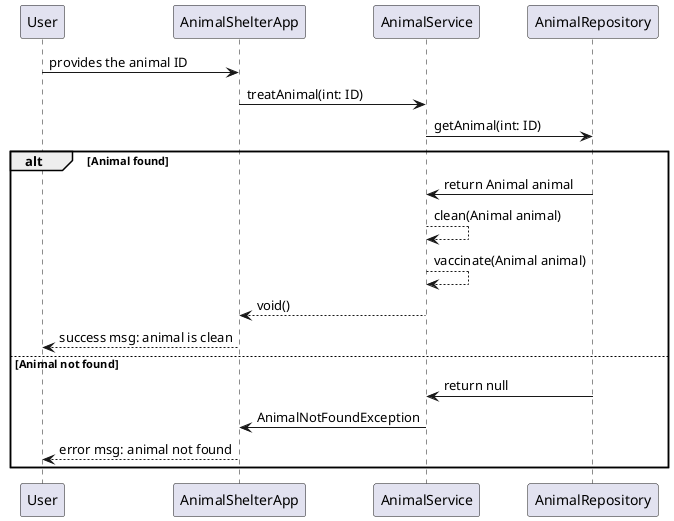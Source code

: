 @startuml

User -> AnimalShelterApp : provides the animal ID
AnimalShelterApp -> AnimalService : treatAnimal(int: ID)
AnimalService -> AnimalRepository : getAnimal(int: ID)

alt Animal found
AnimalService <- AnimalRepository : return Animal animal
AnimalService --> AnimalService : clean(Animal animal)
AnimalService --> AnimalService : vaccinate(Animal animal)
AnimalShelterApp <-- AnimalService : void()
User <-- AnimalShelterApp : success msg: animal is clean
else Animal not found
AnimalService <- AnimalRepository : return null
AnimalShelterApp <- AnimalService : AnimalNotFoundException
User <-- AnimalShelterApp : error msg: animal not found
end

@enduml
